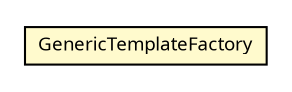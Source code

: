 #!/usr/local/bin/dot
#
# Class diagram 
# Generated by UMLGraph version R5_6 (http://www.umlgraph.org/)
#

digraph G {
	edge [fontname="Trebuchet MS",fontsize=10,labelfontname="Trebuchet MS",labelfontsize=10];
	node [fontname="Trebuchet MS",fontsize=10,shape=plaintext];
	nodesep=0.25;
	ranksep=0.5;
	// se.cambio.cds.model.template.dao.GenericTemplateFactory
	c221831 [label=<<table title="se.cambio.cds.model.template.dao.GenericTemplateFactory" border="0" cellborder="1" cellspacing="0" cellpadding="2" port="p" bgcolor="lemonChiffon" href="./GenericTemplateFactory.html">
		<tr><td><table border="0" cellspacing="0" cellpadding="1">
<tr><td align="center" balign="center"><font face="Trebuchet MS"> GenericTemplateFactory </font></td></tr>
		</table></td></tr>
		</table>>, URL="./GenericTemplateFactory.html", fontname="Trebuchet MS", fontcolor="black", fontsize=9.0];
}


